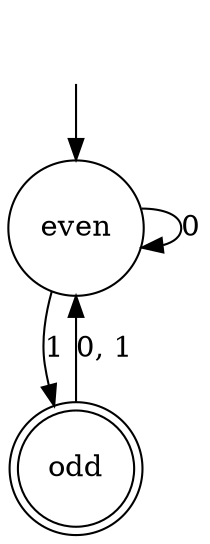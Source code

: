 digraph Automaton {

even [shape = circle];

_nil [style = invis];

odd [shape = doublecircle];

_nil -> even;

even -> odd [label = "1"];

odd -> even [label = "0, 1"];

even -> even [label = "0"];

}
